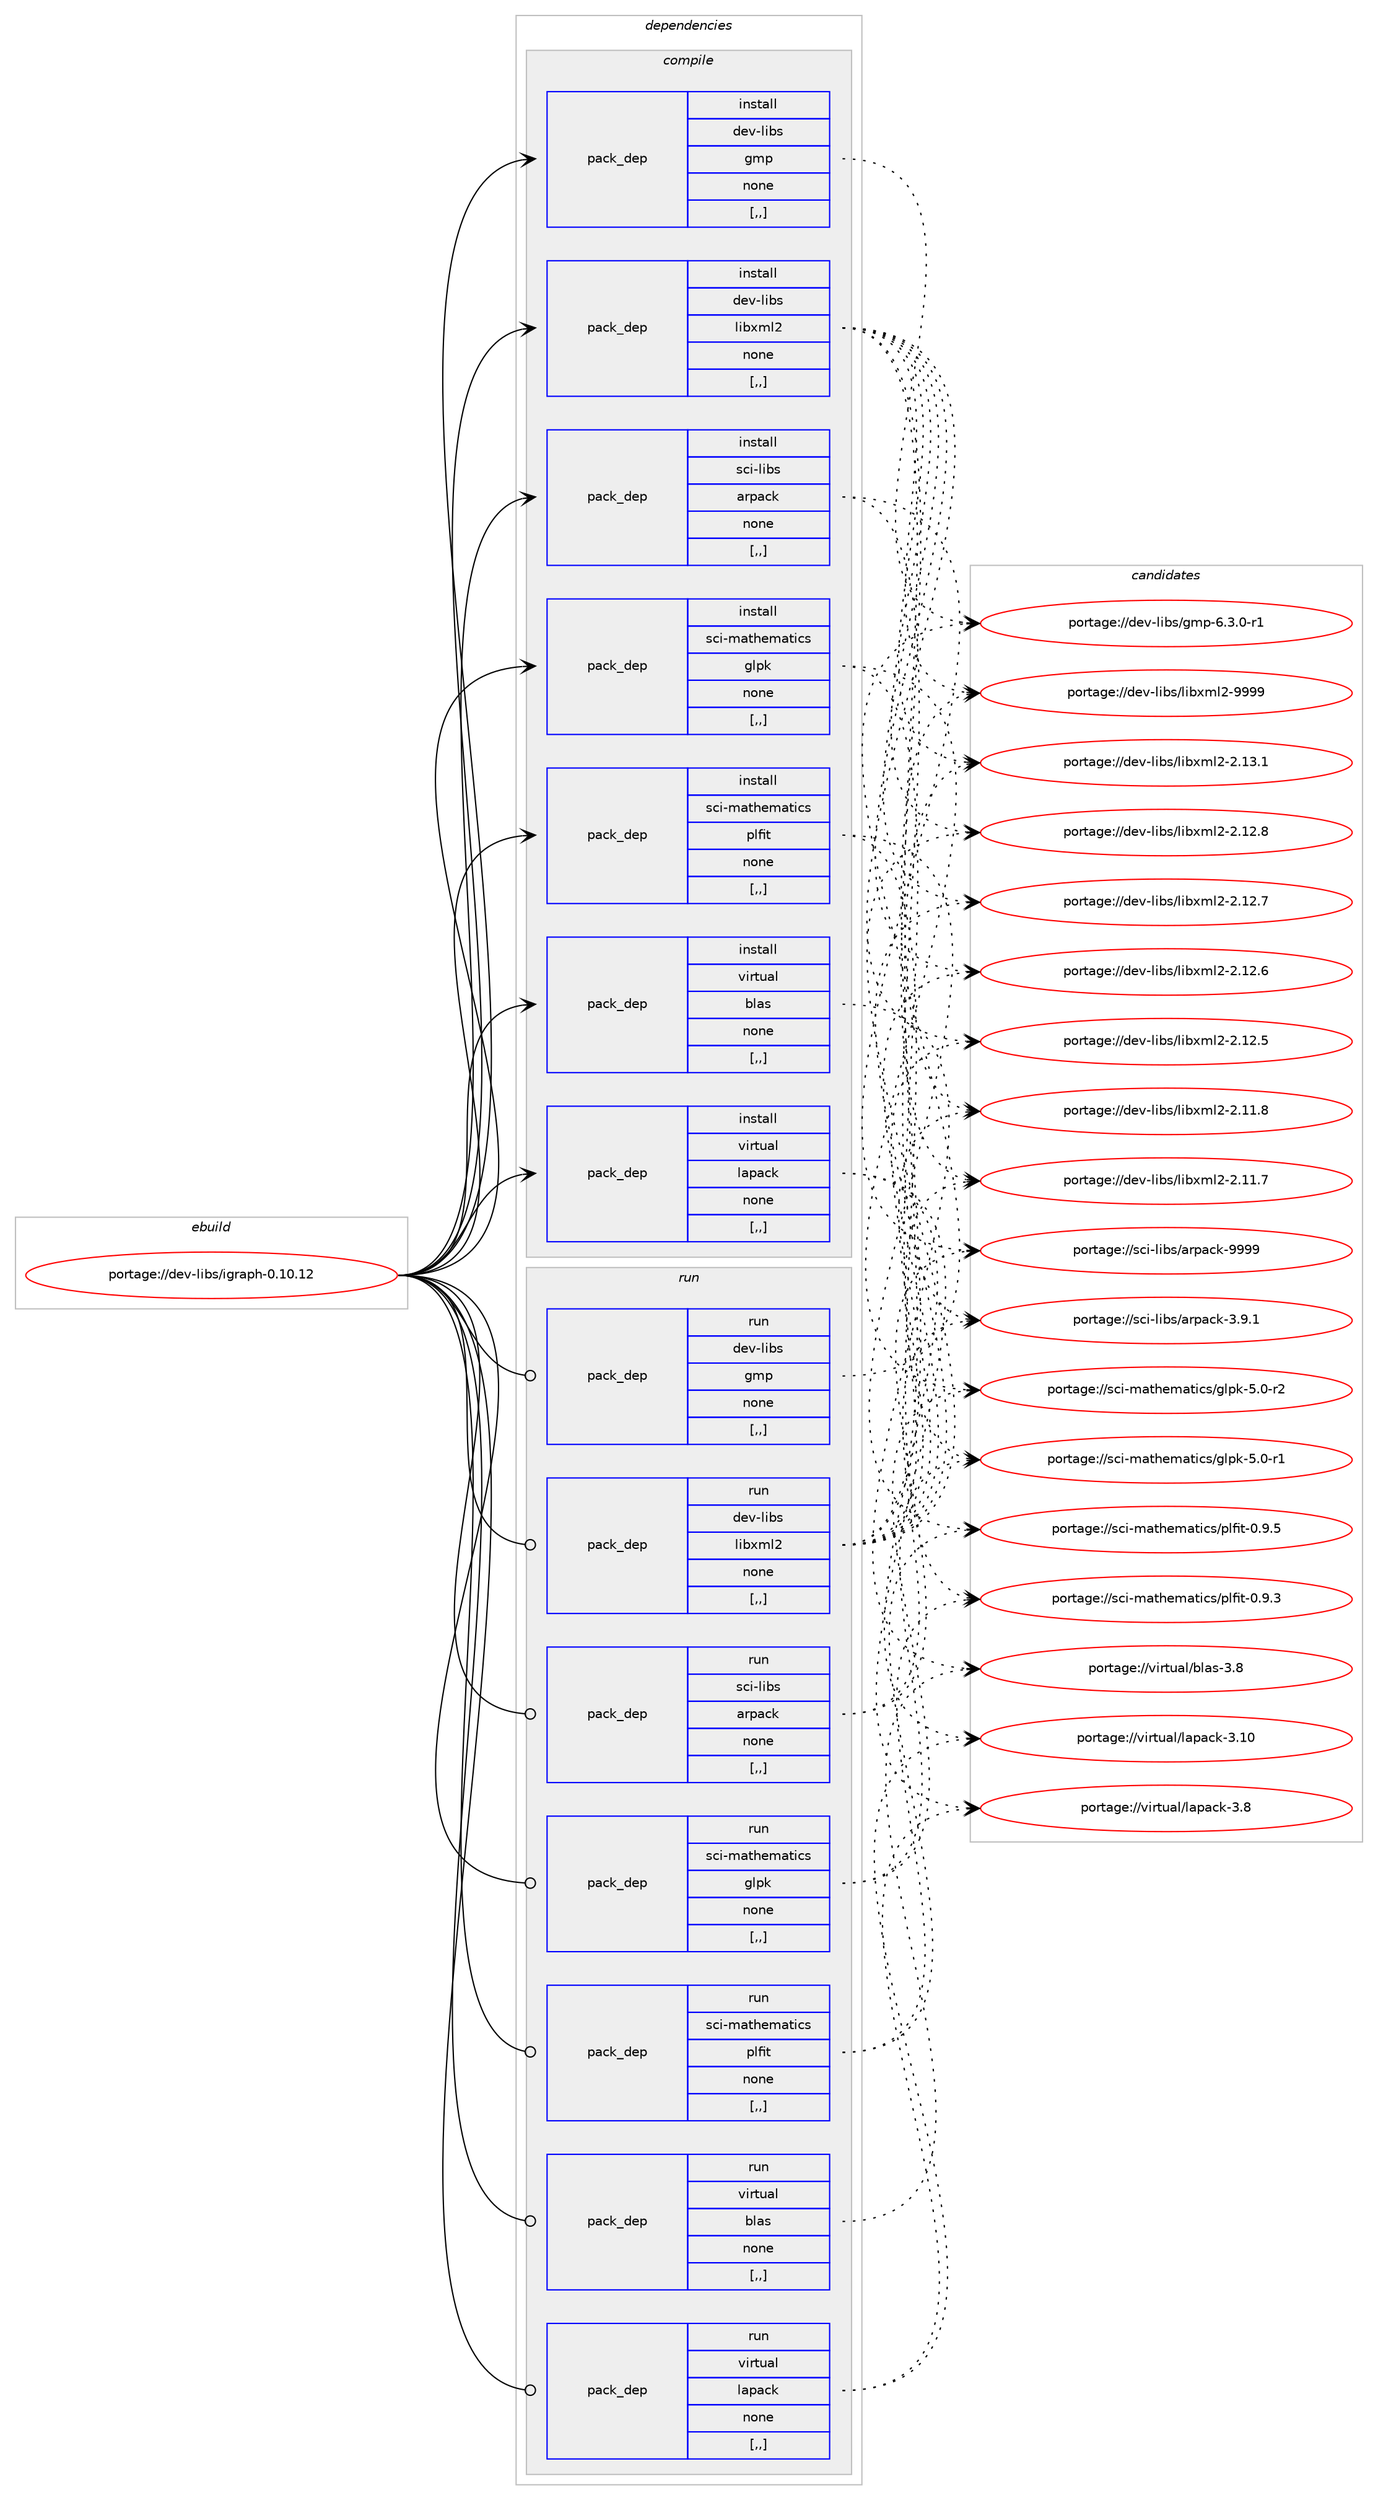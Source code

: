 digraph prolog {

# *************
# Graph options
# *************

newrank=true;
concentrate=true;
compound=true;
graph [rankdir=LR,fontname=Helvetica,fontsize=10,ranksep=1.5];#, ranksep=2.5, nodesep=0.2];
edge  [arrowhead=vee];
node  [fontname=Helvetica,fontsize=10];

# **********
# The ebuild
# **********

subgraph cluster_leftcol {
color=gray;
label=<<i>ebuild</i>>;
id [label="portage://dev-libs/igraph-0.10.12", color=red, width=4, href="../dev-libs/igraph-0.10.12.svg"];
}

# ****************
# The dependencies
# ****************

subgraph cluster_midcol {
color=gray;
label=<<i>dependencies</i>>;
subgraph cluster_compile {
fillcolor="#eeeeee";
style=filled;
label=<<i>compile</i>>;
subgraph pack81048 {
dependency108671 [label=<<TABLE BORDER="0" CELLBORDER="1" CELLSPACING="0" CELLPADDING="4" WIDTH="220"><TR><TD ROWSPAN="6" CELLPADDING="30">pack_dep</TD></TR><TR><TD WIDTH="110">install</TD></TR><TR><TD>dev-libs</TD></TR><TR><TD>gmp</TD></TR><TR><TD>none</TD></TR><TR><TD>[,,]</TD></TR></TABLE>>, shape=none, color=blue];
}
id:e -> dependency108671:w [weight=20,style="solid",arrowhead="vee"];
subgraph pack81049 {
dependency108672 [label=<<TABLE BORDER="0" CELLBORDER="1" CELLSPACING="0" CELLPADDING="4" WIDTH="220"><TR><TD ROWSPAN="6" CELLPADDING="30">pack_dep</TD></TR><TR><TD WIDTH="110">install</TD></TR><TR><TD>dev-libs</TD></TR><TR><TD>libxml2</TD></TR><TR><TD>none</TD></TR><TR><TD>[,,]</TD></TR></TABLE>>, shape=none, color=blue];
}
id:e -> dependency108672:w [weight=20,style="solid",arrowhead="vee"];
subgraph pack81050 {
dependency108673 [label=<<TABLE BORDER="0" CELLBORDER="1" CELLSPACING="0" CELLPADDING="4" WIDTH="220"><TR><TD ROWSPAN="6" CELLPADDING="30">pack_dep</TD></TR><TR><TD WIDTH="110">install</TD></TR><TR><TD>sci-libs</TD></TR><TR><TD>arpack</TD></TR><TR><TD>none</TD></TR><TR><TD>[,,]</TD></TR></TABLE>>, shape=none, color=blue];
}
id:e -> dependency108673:w [weight=20,style="solid",arrowhead="vee"];
subgraph pack81051 {
dependency108674 [label=<<TABLE BORDER="0" CELLBORDER="1" CELLSPACING="0" CELLPADDING="4" WIDTH="220"><TR><TD ROWSPAN="6" CELLPADDING="30">pack_dep</TD></TR><TR><TD WIDTH="110">install</TD></TR><TR><TD>sci-mathematics</TD></TR><TR><TD>glpk</TD></TR><TR><TD>none</TD></TR><TR><TD>[,,]</TD></TR></TABLE>>, shape=none, color=blue];
}
id:e -> dependency108674:w [weight=20,style="solid",arrowhead="vee"];
subgraph pack81052 {
dependency108675 [label=<<TABLE BORDER="0" CELLBORDER="1" CELLSPACING="0" CELLPADDING="4" WIDTH="220"><TR><TD ROWSPAN="6" CELLPADDING="30">pack_dep</TD></TR><TR><TD WIDTH="110">install</TD></TR><TR><TD>sci-mathematics</TD></TR><TR><TD>plfit</TD></TR><TR><TD>none</TD></TR><TR><TD>[,,]</TD></TR></TABLE>>, shape=none, color=blue];
}
id:e -> dependency108675:w [weight=20,style="solid",arrowhead="vee"];
subgraph pack81053 {
dependency108676 [label=<<TABLE BORDER="0" CELLBORDER="1" CELLSPACING="0" CELLPADDING="4" WIDTH="220"><TR><TD ROWSPAN="6" CELLPADDING="30">pack_dep</TD></TR><TR><TD WIDTH="110">install</TD></TR><TR><TD>virtual</TD></TR><TR><TD>blas</TD></TR><TR><TD>none</TD></TR><TR><TD>[,,]</TD></TR></TABLE>>, shape=none, color=blue];
}
id:e -> dependency108676:w [weight=20,style="solid",arrowhead="vee"];
subgraph pack81054 {
dependency108677 [label=<<TABLE BORDER="0" CELLBORDER="1" CELLSPACING="0" CELLPADDING="4" WIDTH="220"><TR><TD ROWSPAN="6" CELLPADDING="30">pack_dep</TD></TR><TR><TD WIDTH="110">install</TD></TR><TR><TD>virtual</TD></TR><TR><TD>lapack</TD></TR><TR><TD>none</TD></TR><TR><TD>[,,]</TD></TR></TABLE>>, shape=none, color=blue];
}
id:e -> dependency108677:w [weight=20,style="solid",arrowhead="vee"];
}
subgraph cluster_compileandrun {
fillcolor="#eeeeee";
style=filled;
label=<<i>compile and run</i>>;
}
subgraph cluster_run {
fillcolor="#eeeeee";
style=filled;
label=<<i>run</i>>;
subgraph pack81055 {
dependency108678 [label=<<TABLE BORDER="0" CELLBORDER="1" CELLSPACING="0" CELLPADDING="4" WIDTH="220"><TR><TD ROWSPAN="6" CELLPADDING="30">pack_dep</TD></TR><TR><TD WIDTH="110">run</TD></TR><TR><TD>dev-libs</TD></TR><TR><TD>gmp</TD></TR><TR><TD>none</TD></TR><TR><TD>[,,]</TD></TR></TABLE>>, shape=none, color=blue];
}
id:e -> dependency108678:w [weight=20,style="solid",arrowhead="odot"];
subgraph pack81056 {
dependency108679 [label=<<TABLE BORDER="0" CELLBORDER="1" CELLSPACING="0" CELLPADDING="4" WIDTH="220"><TR><TD ROWSPAN="6" CELLPADDING="30">pack_dep</TD></TR><TR><TD WIDTH="110">run</TD></TR><TR><TD>dev-libs</TD></TR><TR><TD>libxml2</TD></TR><TR><TD>none</TD></TR><TR><TD>[,,]</TD></TR></TABLE>>, shape=none, color=blue];
}
id:e -> dependency108679:w [weight=20,style="solid",arrowhead="odot"];
subgraph pack81057 {
dependency108680 [label=<<TABLE BORDER="0" CELLBORDER="1" CELLSPACING="0" CELLPADDING="4" WIDTH="220"><TR><TD ROWSPAN="6" CELLPADDING="30">pack_dep</TD></TR><TR><TD WIDTH="110">run</TD></TR><TR><TD>sci-libs</TD></TR><TR><TD>arpack</TD></TR><TR><TD>none</TD></TR><TR><TD>[,,]</TD></TR></TABLE>>, shape=none, color=blue];
}
id:e -> dependency108680:w [weight=20,style="solid",arrowhead="odot"];
subgraph pack81058 {
dependency108681 [label=<<TABLE BORDER="0" CELLBORDER="1" CELLSPACING="0" CELLPADDING="4" WIDTH="220"><TR><TD ROWSPAN="6" CELLPADDING="30">pack_dep</TD></TR><TR><TD WIDTH="110">run</TD></TR><TR><TD>sci-mathematics</TD></TR><TR><TD>glpk</TD></TR><TR><TD>none</TD></TR><TR><TD>[,,]</TD></TR></TABLE>>, shape=none, color=blue];
}
id:e -> dependency108681:w [weight=20,style="solid",arrowhead="odot"];
subgraph pack81059 {
dependency108682 [label=<<TABLE BORDER="0" CELLBORDER="1" CELLSPACING="0" CELLPADDING="4" WIDTH="220"><TR><TD ROWSPAN="6" CELLPADDING="30">pack_dep</TD></TR><TR><TD WIDTH="110">run</TD></TR><TR><TD>sci-mathematics</TD></TR><TR><TD>plfit</TD></TR><TR><TD>none</TD></TR><TR><TD>[,,]</TD></TR></TABLE>>, shape=none, color=blue];
}
id:e -> dependency108682:w [weight=20,style="solid",arrowhead="odot"];
subgraph pack81060 {
dependency108683 [label=<<TABLE BORDER="0" CELLBORDER="1" CELLSPACING="0" CELLPADDING="4" WIDTH="220"><TR><TD ROWSPAN="6" CELLPADDING="30">pack_dep</TD></TR><TR><TD WIDTH="110">run</TD></TR><TR><TD>virtual</TD></TR><TR><TD>blas</TD></TR><TR><TD>none</TD></TR><TR><TD>[,,]</TD></TR></TABLE>>, shape=none, color=blue];
}
id:e -> dependency108683:w [weight=20,style="solid",arrowhead="odot"];
subgraph pack81061 {
dependency108684 [label=<<TABLE BORDER="0" CELLBORDER="1" CELLSPACING="0" CELLPADDING="4" WIDTH="220"><TR><TD ROWSPAN="6" CELLPADDING="30">pack_dep</TD></TR><TR><TD WIDTH="110">run</TD></TR><TR><TD>virtual</TD></TR><TR><TD>lapack</TD></TR><TR><TD>none</TD></TR><TR><TD>[,,]</TD></TR></TABLE>>, shape=none, color=blue];
}
id:e -> dependency108684:w [weight=20,style="solid",arrowhead="odot"];
}
}

# **************
# The candidates
# **************

subgraph cluster_choices {
rank=same;
color=gray;
label=<<i>candidates</i>>;

subgraph choice81048 {
color=black;
nodesep=1;
choice1001011184510810598115471031091124554465146484511449 [label="portage://dev-libs/gmp-6.3.0-r1", color=red, width=4,href="../dev-libs/gmp-6.3.0-r1.svg"];
dependency108671:e -> choice1001011184510810598115471031091124554465146484511449:w [style=dotted,weight="100"];
}
subgraph choice81049 {
color=black;
nodesep=1;
choice10010111845108105981154710810598120109108504557575757 [label="portage://dev-libs/libxml2-9999", color=red, width=4,href="../dev-libs/libxml2-9999.svg"];
choice100101118451081059811547108105981201091085045504649514649 [label="portage://dev-libs/libxml2-2.13.1", color=red, width=4,href="../dev-libs/libxml2-2.13.1.svg"];
choice100101118451081059811547108105981201091085045504649504656 [label="portage://dev-libs/libxml2-2.12.8", color=red, width=4,href="../dev-libs/libxml2-2.12.8.svg"];
choice100101118451081059811547108105981201091085045504649504655 [label="portage://dev-libs/libxml2-2.12.7", color=red, width=4,href="../dev-libs/libxml2-2.12.7.svg"];
choice100101118451081059811547108105981201091085045504649504654 [label="portage://dev-libs/libxml2-2.12.6", color=red, width=4,href="../dev-libs/libxml2-2.12.6.svg"];
choice100101118451081059811547108105981201091085045504649504653 [label="portage://dev-libs/libxml2-2.12.5", color=red, width=4,href="../dev-libs/libxml2-2.12.5.svg"];
choice100101118451081059811547108105981201091085045504649494656 [label="portage://dev-libs/libxml2-2.11.8", color=red, width=4,href="../dev-libs/libxml2-2.11.8.svg"];
choice100101118451081059811547108105981201091085045504649494655 [label="portage://dev-libs/libxml2-2.11.7", color=red, width=4,href="../dev-libs/libxml2-2.11.7.svg"];
dependency108672:e -> choice10010111845108105981154710810598120109108504557575757:w [style=dotted,weight="100"];
dependency108672:e -> choice100101118451081059811547108105981201091085045504649514649:w [style=dotted,weight="100"];
dependency108672:e -> choice100101118451081059811547108105981201091085045504649504656:w [style=dotted,weight="100"];
dependency108672:e -> choice100101118451081059811547108105981201091085045504649504655:w [style=dotted,weight="100"];
dependency108672:e -> choice100101118451081059811547108105981201091085045504649504654:w [style=dotted,weight="100"];
dependency108672:e -> choice100101118451081059811547108105981201091085045504649504653:w [style=dotted,weight="100"];
dependency108672:e -> choice100101118451081059811547108105981201091085045504649494656:w [style=dotted,weight="100"];
dependency108672:e -> choice100101118451081059811547108105981201091085045504649494655:w [style=dotted,weight="100"];
}
subgraph choice81050 {
color=black;
nodesep=1;
choice115991054510810598115479711411297991074557575757 [label="portage://sci-libs/arpack-9999", color=red, width=4,href="../sci-libs/arpack-9999.svg"];
choice11599105451081059811547971141129799107455146574649 [label="portage://sci-libs/arpack-3.9.1", color=red, width=4,href="../sci-libs/arpack-3.9.1.svg"];
dependency108673:e -> choice115991054510810598115479711411297991074557575757:w [style=dotted,weight="100"];
dependency108673:e -> choice11599105451081059811547971141129799107455146574649:w [style=dotted,weight="100"];
}
subgraph choice81051 {
color=black;
nodesep=1;
choice115991054510997116104101109971161059911547103108112107455346484511450 [label="portage://sci-mathematics/glpk-5.0-r2", color=red, width=4,href="../sci-mathematics/glpk-5.0-r2.svg"];
choice115991054510997116104101109971161059911547103108112107455346484511449 [label="portage://sci-mathematics/glpk-5.0-r1", color=red, width=4,href="../sci-mathematics/glpk-5.0-r1.svg"];
dependency108674:e -> choice115991054510997116104101109971161059911547103108112107455346484511450:w [style=dotted,weight="100"];
dependency108674:e -> choice115991054510997116104101109971161059911547103108112107455346484511449:w [style=dotted,weight="100"];
}
subgraph choice81052 {
color=black;
nodesep=1;
choice115991054510997116104101109971161059911547112108102105116454846574653 [label="portage://sci-mathematics/plfit-0.9.5", color=red, width=4,href="../sci-mathematics/plfit-0.9.5.svg"];
choice115991054510997116104101109971161059911547112108102105116454846574651 [label="portage://sci-mathematics/plfit-0.9.3", color=red, width=4,href="../sci-mathematics/plfit-0.9.3.svg"];
dependency108675:e -> choice115991054510997116104101109971161059911547112108102105116454846574653:w [style=dotted,weight="100"];
dependency108675:e -> choice115991054510997116104101109971161059911547112108102105116454846574651:w [style=dotted,weight="100"];
}
subgraph choice81053 {
color=black;
nodesep=1;
choice1181051141161179710847981089711545514656 [label="portage://virtual/blas-3.8", color=red, width=4,href="../virtual/blas-3.8.svg"];
dependency108676:e -> choice1181051141161179710847981089711545514656:w [style=dotted,weight="100"];
}
subgraph choice81054 {
color=black;
nodesep=1;
choice11810511411611797108471089711297991074551464948 [label="portage://virtual/lapack-3.10", color=red, width=4,href="../virtual/lapack-3.10.svg"];
choice118105114116117971084710897112979910745514656 [label="portage://virtual/lapack-3.8", color=red, width=4,href="../virtual/lapack-3.8.svg"];
dependency108677:e -> choice11810511411611797108471089711297991074551464948:w [style=dotted,weight="100"];
dependency108677:e -> choice118105114116117971084710897112979910745514656:w [style=dotted,weight="100"];
}
subgraph choice81055 {
color=black;
nodesep=1;
choice1001011184510810598115471031091124554465146484511449 [label="portage://dev-libs/gmp-6.3.0-r1", color=red, width=4,href="../dev-libs/gmp-6.3.0-r1.svg"];
dependency108678:e -> choice1001011184510810598115471031091124554465146484511449:w [style=dotted,weight="100"];
}
subgraph choice81056 {
color=black;
nodesep=1;
choice10010111845108105981154710810598120109108504557575757 [label="portage://dev-libs/libxml2-9999", color=red, width=4,href="../dev-libs/libxml2-9999.svg"];
choice100101118451081059811547108105981201091085045504649514649 [label="portage://dev-libs/libxml2-2.13.1", color=red, width=4,href="../dev-libs/libxml2-2.13.1.svg"];
choice100101118451081059811547108105981201091085045504649504656 [label="portage://dev-libs/libxml2-2.12.8", color=red, width=4,href="../dev-libs/libxml2-2.12.8.svg"];
choice100101118451081059811547108105981201091085045504649504655 [label="portage://dev-libs/libxml2-2.12.7", color=red, width=4,href="../dev-libs/libxml2-2.12.7.svg"];
choice100101118451081059811547108105981201091085045504649504654 [label="portage://dev-libs/libxml2-2.12.6", color=red, width=4,href="../dev-libs/libxml2-2.12.6.svg"];
choice100101118451081059811547108105981201091085045504649504653 [label="portage://dev-libs/libxml2-2.12.5", color=red, width=4,href="../dev-libs/libxml2-2.12.5.svg"];
choice100101118451081059811547108105981201091085045504649494656 [label="portage://dev-libs/libxml2-2.11.8", color=red, width=4,href="../dev-libs/libxml2-2.11.8.svg"];
choice100101118451081059811547108105981201091085045504649494655 [label="portage://dev-libs/libxml2-2.11.7", color=red, width=4,href="../dev-libs/libxml2-2.11.7.svg"];
dependency108679:e -> choice10010111845108105981154710810598120109108504557575757:w [style=dotted,weight="100"];
dependency108679:e -> choice100101118451081059811547108105981201091085045504649514649:w [style=dotted,weight="100"];
dependency108679:e -> choice100101118451081059811547108105981201091085045504649504656:w [style=dotted,weight="100"];
dependency108679:e -> choice100101118451081059811547108105981201091085045504649504655:w [style=dotted,weight="100"];
dependency108679:e -> choice100101118451081059811547108105981201091085045504649504654:w [style=dotted,weight="100"];
dependency108679:e -> choice100101118451081059811547108105981201091085045504649504653:w [style=dotted,weight="100"];
dependency108679:e -> choice100101118451081059811547108105981201091085045504649494656:w [style=dotted,weight="100"];
dependency108679:e -> choice100101118451081059811547108105981201091085045504649494655:w [style=dotted,weight="100"];
}
subgraph choice81057 {
color=black;
nodesep=1;
choice115991054510810598115479711411297991074557575757 [label="portage://sci-libs/arpack-9999", color=red, width=4,href="../sci-libs/arpack-9999.svg"];
choice11599105451081059811547971141129799107455146574649 [label="portage://sci-libs/arpack-3.9.1", color=red, width=4,href="../sci-libs/arpack-3.9.1.svg"];
dependency108680:e -> choice115991054510810598115479711411297991074557575757:w [style=dotted,weight="100"];
dependency108680:e -> choice11599105451081059811547971141129799107455146574649:w [style=dotted,weight="100"];
}
subgraph choice81058 {
color=black;
nodesep=1;
choice115991054510997116104101109971161059911547103108112107455346484511450 [label="portage://sci-mathematics/glpk-5.0-r2", color=red, width=4,href="../sci-mathematics/glpk-5.0-r2.svg"];
choice115991054510997116104101109971161059911547103108112107455346484511449 [label="portage://sci-mathematics/glpk-5.0-r1", color=red, width=4,href="../sci-mathematics/glpk-5.0-r1.svg"];
dependency108681:e -> choice115991054510997116104101109971161059911547103108112107455346484511450:w [style=dotted,weight="100"];
dependency108681:e -> choice115991054510997116104101109971161059911547103108112107455346484511449:w [style=dotted,weight="100"];
}
subgraph choice81059 {
color=black;
nodesep=1;
choice115991054510997116104101109971161059911547112108102105116454846574653 [label="portage://sci-mathematics/plfit-0.9.5", color=red, width=4,href="../sci-mathematics/plfit-0.9.5.svg"];
choice115991054510997116104101109971161059911547112108102105116454846574651 [label="portage://sci-mathematics/plfit-0.9.3", color=red, width=4,href="../sci-mathematics/plfit-0.9.3.svg"];
dependency108682:e -> choice115991054510997116104101109971161059911547112108102105116454846574653:w [style=dotted,weight="100"];
dependency108682:e -> choice115991054510997116104101109971161059911547112108102105116454846574651:w [style=dotted,weight="100"];
}
subgraph choice81060 {
color=black;
nodesep=1;
choice1181051141161179710847981089711545514656 [label="portage://virtual/blas-3.8", color=red, width=4,href="../virtual/blas-3.8.svg"];
dependency108683:e -> choice1181051141161179710847981089711545514656:w [style=dotted,weight="100"];
}
subgraph choice81061 {
color=black;
nodesep=1;
choice11810511411611797108471089711297991074551464948 [label="portage://virtual/lapack-3.10", color=red, width=4,href="../virtual/lapack-3.10.svg"];
choice118105114116117971084710897112979910745514656 [label="portage://virtual/lapack-3.8", color=red, width=4,href="../virtual/lapack-3.8.svg"];
dependency108684:e -> choice11810511411611797108471089711297991074551464948:w [style=dotted,weight="100"];
dependency108684:e -> choice118105114116117971084710897112979910745514656:w [style=dotted,weight="100"];
}
}

}
